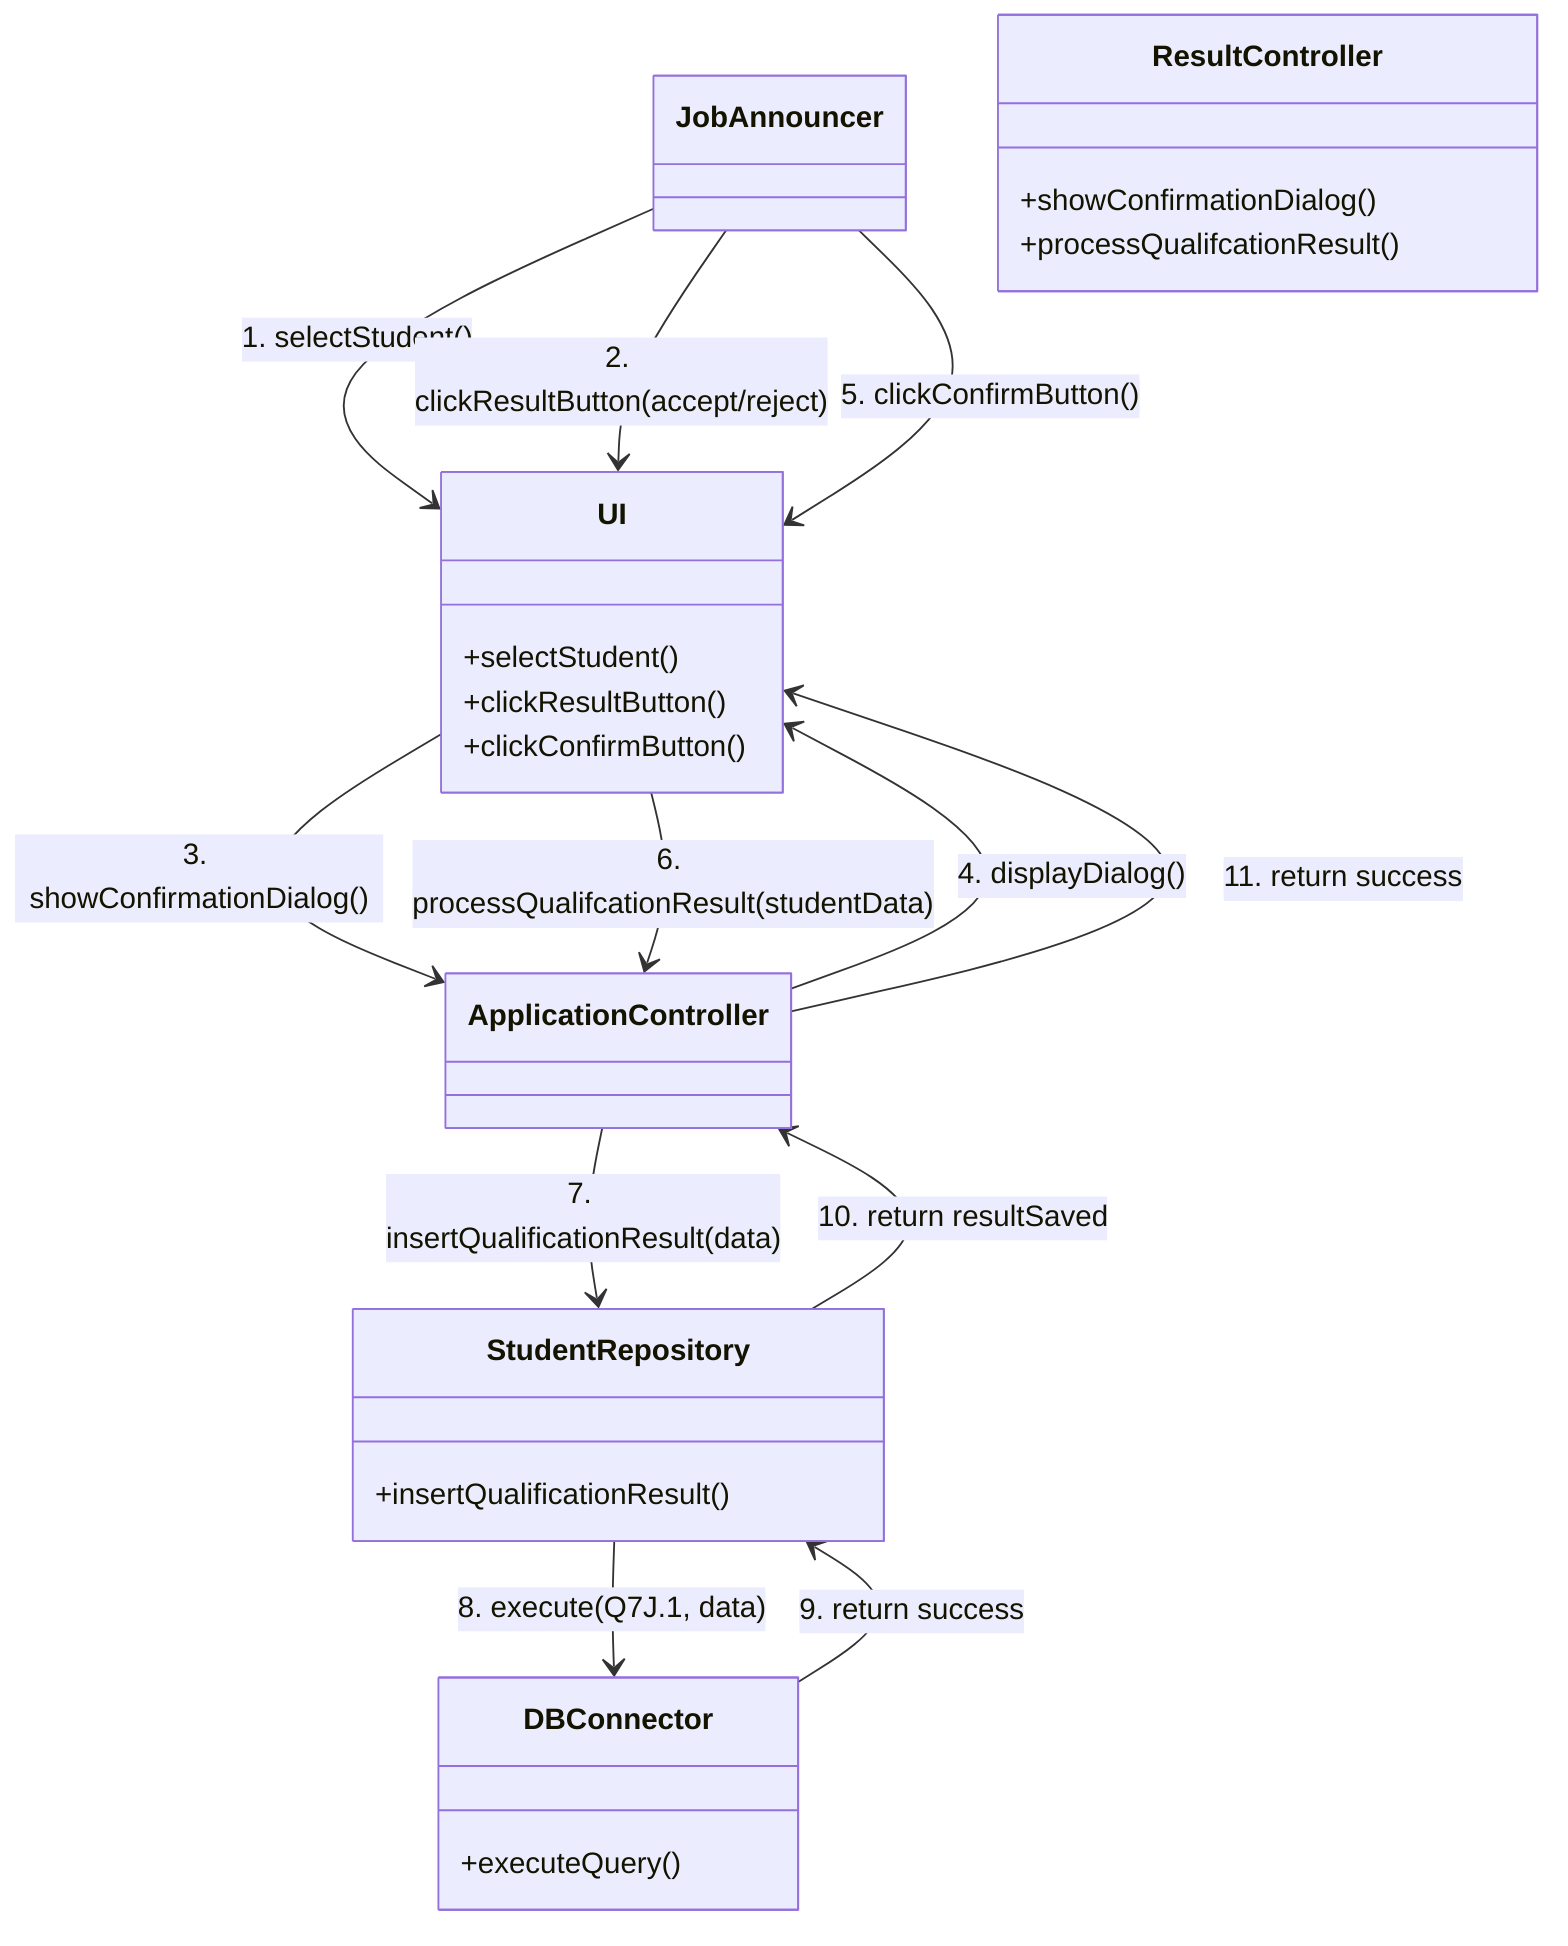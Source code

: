 classDiagram
    JobAnnouncer --> UI: 1. selectStudent()
    JobAnnouncer --> UI: 2. clickResultButton(accept/reject)
    UI --> ApplicationController: 3. showConfirmationDialog()
    ApplicationController --> UI: 4. displayDialog()
    JobAnnouncer --> UI: 5. clickConfirmButton()
    UI --> ApplicationController: 6. processQualifcationResult(studentData)
    ApplicationController --> StudentRepository: 7. insertQualificationResult(data)
    StudentRepository --> DBConnector: 8. execute(Q7J.1, data)
    DBConnector --> StudentRepository: 9. return success
    StudentRepository --> ApplicationController: 10. return resultSaved
    ApplicationController --> UI: 11. return success

    class UI {
        +selectStudent()
        +clickResultButton()
        +clickConfirmButton()
    }

    class ResultController {
        +showConfirmationDialog()
        +processQualifcationResult()
    }

    class StudentRepository {
        +insertQualificationResult()
    }

    class DBConnector {
        +executeQuery()
    }